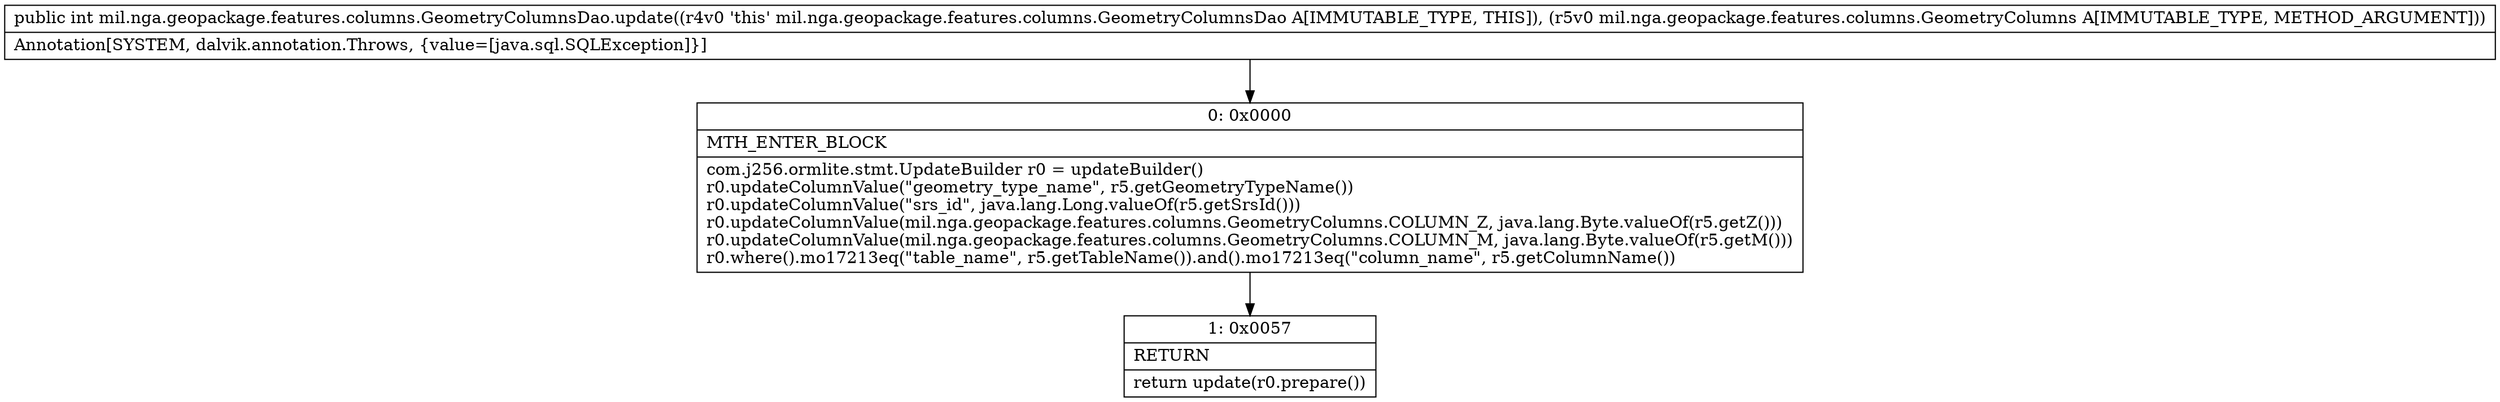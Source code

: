 digraph "CFG formil.nga.geopackage.features.columns.GeometryColumnsDao.update(Lmil\/nga\/geopackage\/features\/columns\/GeometryColumns;)I" {
Node_0 [shape=record,label="{0\:\ 0x0000|MTH_ENTER_BLOCK\l|com.j256.ormlite.stmt.UpdateBuilder r0 = updateBuilder()\lr0.updateColumnValue(\"geometry_type_name\", r5.getGeometryTypeName())\lr0.updateColumnValue(\"srs_id\", java.lang.Long.valueOf(r5.getSrsId()))\lr0.updateColumnValue(mil.nga.geopackage.features.columns.GeometryColumns.COLUMN_Z, java.lang.Byte.valueOf(r5.getZ()))\lr0.updateColumnValue(mil.nga.geopackage.features.columns.GeometryColumns.COLUMN_M, java.lang.Byte.valueOf(r5.getM()))\lr0.where().mo17213eq(\"table_name\", r5.getTableName()).and().mo17213eq(\"column_name\", r5.getColumnName())\l}"];
Node_1 [shape=record,label="{1\:\ 0x0057|RETURN\l|return update(r0.prepare())\l}"];
MethodNode[shape=record,label="{public int mil.nga.geopackage.features.columns.GeometryColumnsDao.update((r4v0 'this' mil.nga.geopackage.features.columns.GeometryColumnsDao A[IMMUTABLE_TYPE, THIS]), (r5v0 mil.nga.geopackage.features.columns.GeometryColumns A[IMMUTABLE_TYPE, METHOD_ARGUMENT]))  | Annotation[SYSTEM, dalvik.annotation.Throws, \{value=[java.sql.SQLException]\}]\l}"];
MethodNode -> Node_0;
Node_0 -> Node_1;
}

